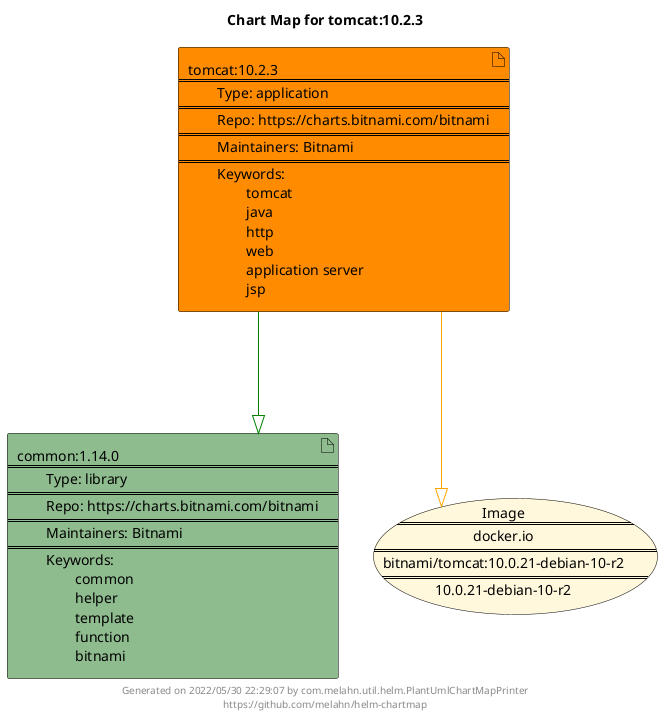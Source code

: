 @startuml
skinparam linetype ortho
skinparam backgroundColor white
skinparam usecaseBorderColor black
skinparam usecaseArrowColor LightSlateGray
skinparam artifactBorderColor black
skinparam artifactArrowColor LightSlateGray

title Chart Map for tomcat:10.2.3

'There are 2 referenced Helm Charts
artifact "tomcat:10.2.3\n====\n\tType: application\n====\n\tRepo: https://charts.bitnami.com/bitnami\n====\n\tMaintainers: Bitnami\n====\n\tKeywords: \n\t\ttomcat\n\t\tjava\n\t\thttp\n\t\tweb\n\t\tapplication server\n\t\tjsp" as tomcat_10_2_3 #Darkorange
artifact "common:1.14.0\n====\n\tType: library\n====\n\tRepo: https://charts.bitnami.com/bitnami\n====\n\tMaintainers: Bitnami\n====\n\tKeywords: \n\t\tcommon\n\t\thelper\n\t\ttemplate\n\t\tfunction\n\t\tbitnami" as common_1_14_0 #DarkSeaGreen

'There is one referenced Docker Image
usecase "Image\n====\ndocker.io\n====\nbitnami/tomcat:10.0.21-debian-10-r2\n====\n10.0.21-debian-10-r2" as docker_io_bitnami_tomcat_10_0_21_debian_10_r2 #Cornsilk

'Chart Dependencies
tomcat_10_2_3--[#green]-|>common_1_14_0
tomcat_10_2_3--[#orange]-|>docker_io_bitnami_tomcat_10_0_21_debian_10_r2

center footer Generated on 2022/05/30 22:29:07 by com.melahn.util.helm.PlantUmlChartMapPrinter\nhttps://github.com/melahn/helm-chartmap
@enduml
